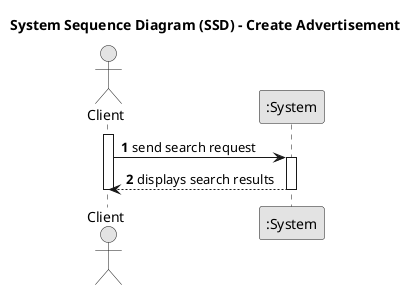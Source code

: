 @startuml
skinparam monochrome true
skinparam packageStyle rectangle
skinparam shadowing false

title System Sequence Diagram (SSD) - Create Advertisement

autonumber

actor "Client" as Client
participant ":System" as System

activate Client

    Client -> System : send search request
        activate System

    'verificar se vai ser feito busca por listas e etc. Caso seja, adicionar.
    System --> Client : displays search results
        deactivate System

deactivate Client
@enduml


